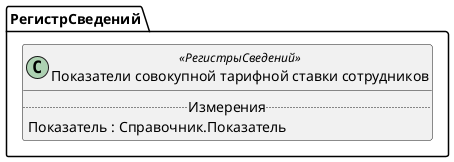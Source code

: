 ﻿@startuml ПоказателиСовокупнойТарифнойСтавкиСотрудников
'!include templates.wsd
'..\include templates.wsd
class РегистрСведений.ПоказателиСовокупнойТарифнойСтавкиСотрудников as "Показатели совокупной тарифной ставки сотрудников" <<РегистрыСведений>>
{
..Измерения..
Показатель : Справочник.Показатель
}
@enduml
